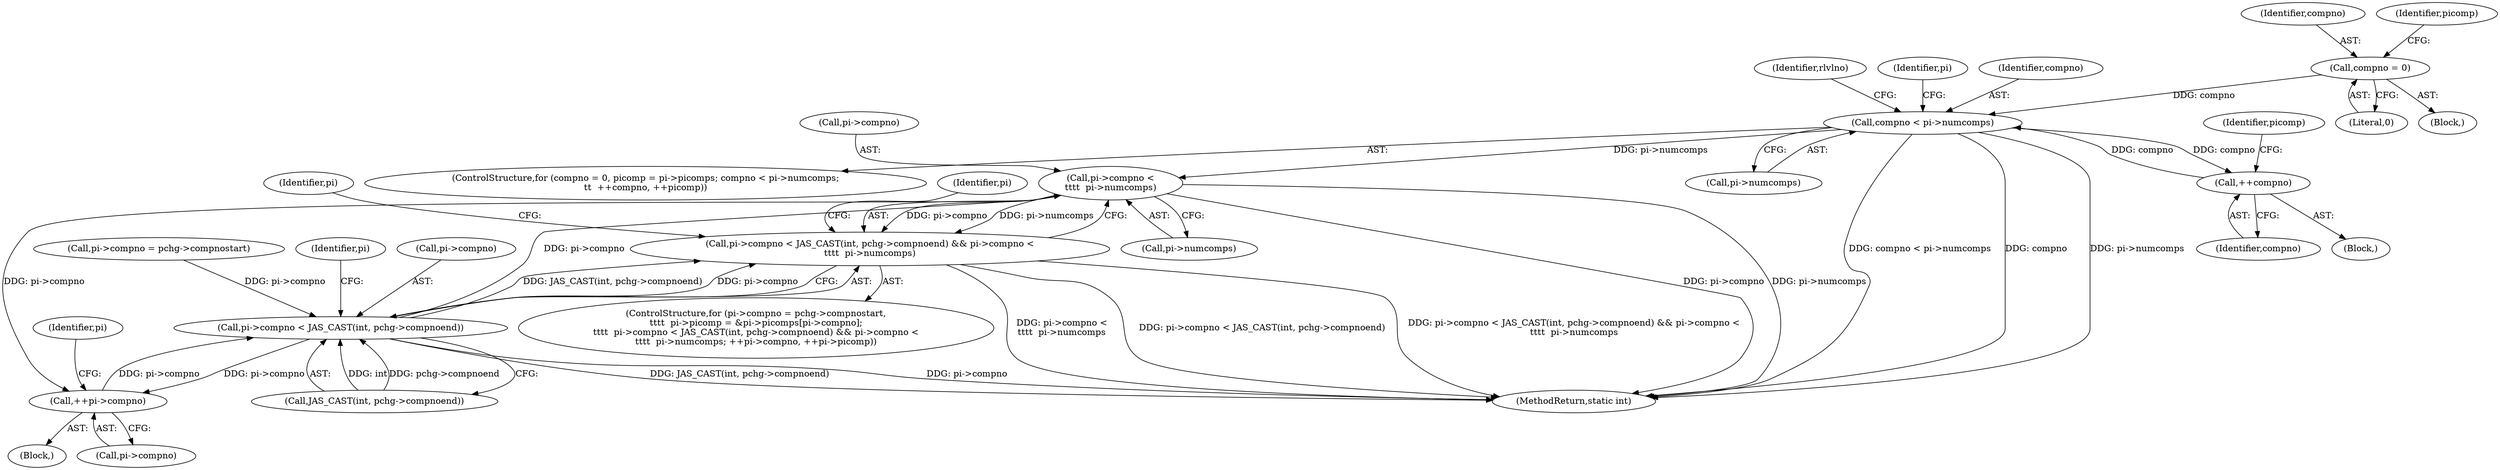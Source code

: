 digraph "0_jasper_f25486c3d4aa472fec79150f2c41ed4333395d3d@pointer" {
"1000152" [label="(Call,compno < pi->numcomps)"];
"1000158" [label="(Call,++compno)"];
"1000152" [label="(Call,compno < pi->numcomps)"];
"1000144" [label="(Call,compno = 0)"];
"1000414" [label="(Call,pi->compno <\n\t\t\t\t  pi->numcomps)"];
"1000404" [label="(Call,pi->compno < JAS_CAST(int, pchg->compnoend) && pi->compno <\n\t\t\t\t  pi->numcomps)"];
"1000422" [label="(Call,++pi->compno)"];
"1000405" [label="(Call,pi->compno < JAS_CAST(int, pchg->compnoend))"];
"1000143" [label="(Block,)"];
"1000161" [label="(Identifier,picomp)"];
"1000385" [label="(Call,pi->compno = pchg->compnostart)"];
"1000409" [label="(Call,JAS_CAST(int, pchg->compnoend))"];
"1000416" [label="(Identifier,pi)"];
"1000383" [label="(ControlStructure,for (pi->compno = pchg->compnostart,\n\t\t\t\t  pi->picomp = &pi->picomps[pi->compno];\n\t\t\t\t  pi->compno < JAS_CAST(int, pchg->compnoend) && pi->compno <\n\t\t\t\t  pi->numcomps; ++pi->compno, ++pi->picomp))"];
"1000406" [label="(Call,pi->compno)"];
"1000152" [label="(Call,compno < pi->numcomps)"];
"1000166" [label="(Identifier,rlvlno)"];
"1000159" [label="(Identifier,compno)"];
"1000142" [label="(ControlStructure,for (compno = 0, picomp = pi->picomps; compno < pi->numcomps;\n\t\t  ++compno, ++picomp))"];
"1000145" [label="(Identifier,compno)"];
"1000418" [label="(Call,pi->numcomps)"];
"1000369" [label="(Identifier,pi)"];
"1000157" [label="(Block,)"];
"1000415" [label="(Call,pi->compno)"];
"1000144" [label="(Call,compno = 0)"];
"1000428" [label="(Identifier,pi)"];
"1000405" [label="(Call,pi->compno < JAS_CAST(int, pchg->compnoend))"];
"1000146" [label="(Literal,0)"];
"1000290" [label="(Identifier,pi)"];
"1000716" [label="(MethodReturn,static int)"];
"1000158" [label="(Call,++compno)"];
"1000148" [label="(Identifier,picomp)"];
"1000153" [label="(Identifier,compno)"];
"1000154" [label="(Call,pi->numcomps)"];
"1000421" [label="(Block,)"];
"1000434" [label="(Identifier,pi)"];
"1000422" [label="(Call,++pi->compno)"];
"1000404" [label="(Call,pi->compno < JAS_CAST(int, pchg->compnoend) && pi->compno <\n\t\t\t\t  pi->numcomps)"];
"1000423" [label="(Call,pi->compno)"];
"1000414" [label="(Call,pi->compno <\n\t\t\t\t  pi->numcomps)"];
"1000152" -> "1000142"  [label="AST: "];
"1000152" -> "1000154"  [label="CFG: "];
"1000153" -> "1000152"  [label="AST: "];
"1000154" -> "1000152"  [label="AST: "];
"1000166" -> "1000152"  [label="CFG: "];
"1000290" -> "1000152"  [label="CFG: "];
"1000152" -> "1000716"  [label="DDG: compno < pi->numcomps"];
"1000152" -> "1000716"  [label="DDG: compno"];
"1000152" -> "1000716"  [label="DDG: pi->numcomps"];
"1000158" -> "1000152"  [label="DDG: compno"];
"1000144" -> "1000152"  [label="DDG: compno"];
"1000152" -> "1000158"  [label="DDG: compno"];
"1000152" -> "1000414"  [label="DDG: pi->numcomps"];
"1000158" -> "1000157"  [label="AST: "];
"1000158" -> "1000159"  [label="CFG: "];
"1000159" -> "1000158"  [label="AST: "];
"1000161" -> "1000158"  [label="CFG: "];
"1000144" -> "1000143"  [label="AST: "];
"1000144" -> "1000146"  [label="CFG: "];
"1000145" -> "1000144"  [label="AST: "];
"1000146" -> "1000144"  [label="AST: "];
"1000148" -> "1000144"  [label="CFG: "];
"1000414" -> "1000404"  [label="AST: "];
"1000414" -> "1000418"  [label="CFG: "];
"1000415" -> "1000414"  [label="AST: "];
"1000418" -> "1000414"  [label="AST: "];
"1000404" -> "1000414"  [label="CFG: "];
"1000414" -> "1000716"  [label="DDG: pi->numcomps"];
"1000414" -> "1000716"  [label="DDG: pi->compno"];
"1000414" -> "1000404"  [label="DDG: pi->compno"];
"1000414" -> "1000404"  [label="DDG: pi->numcomps"];
"1000405" -> "1000414"  [label="DDG: pi->compno"];
"1000414" -> "1000422"  [label="DDG: pi->compno"];
"1000404" -> "1000383"  [label="AST: "];
"1000404" -> "1000405"  [label="CFG: "];
"1000405" -> "1000404"  [label="AST: "];
"1000434" -> "1000404"  [label="CFG: "];
"1000369" -> "1000404"  [label="CFG: "];
"1000404" -> "1000716"  [label="DDG: pi->compno < JAS_CAST(int, pchg->compnoend)"];
"1000404" -> "1000716"  [label="DDG: pi->compno < JAS_CAST(int, pchg->compnoend) && pi->compno <\n\t\t\t\t  pi->numcomps"];
"1000404" -> "1000716"  [label="DDG: pi->compno <\n\t\t\t\t  pi->numcomps"];
"1000405" -> "1000404"  [label="DDG: pi->compno"];
"1000405" -> "1000404"  [label="DDG: JAS_CAST(int, pchg->compnoend)"];
"1000422" -> "1000421"  [label="AST: "];
"1000422" -> "1000423"  [label="CFG: "];
"1000423" -> "1000422"  [label="AST: "];
"1000428" -> "1000422"  [label="CFG: "];
"1000422" -> "1000405"  [label="DDG: pi->compno"];
"1000405" -> "1000422"  [label="DDG: pi->compno"];
"1000405" -> "1000409"  [label="CFG: "];
"1000406" -> "1000405"  [label="AST: "];
"1000409" -> "1000405"  [label="AST: "];
"1000416" -> "1000405"  [label="CFG: "];
"1000405" -> "1000716"  [label="DDG: JAS_CAST(int, pchg->compnoend)"];
"1000405" -> "1000716"  [label="DDG: pi->compno"];
"1000385" -> "1000405"  [label="DDG: pi->compno"];
"1000409" -> "1000405"  [label="DDG: int"];
"1000409" -> "1000405"  [label="DDG: pchg->compnoend"];
}
